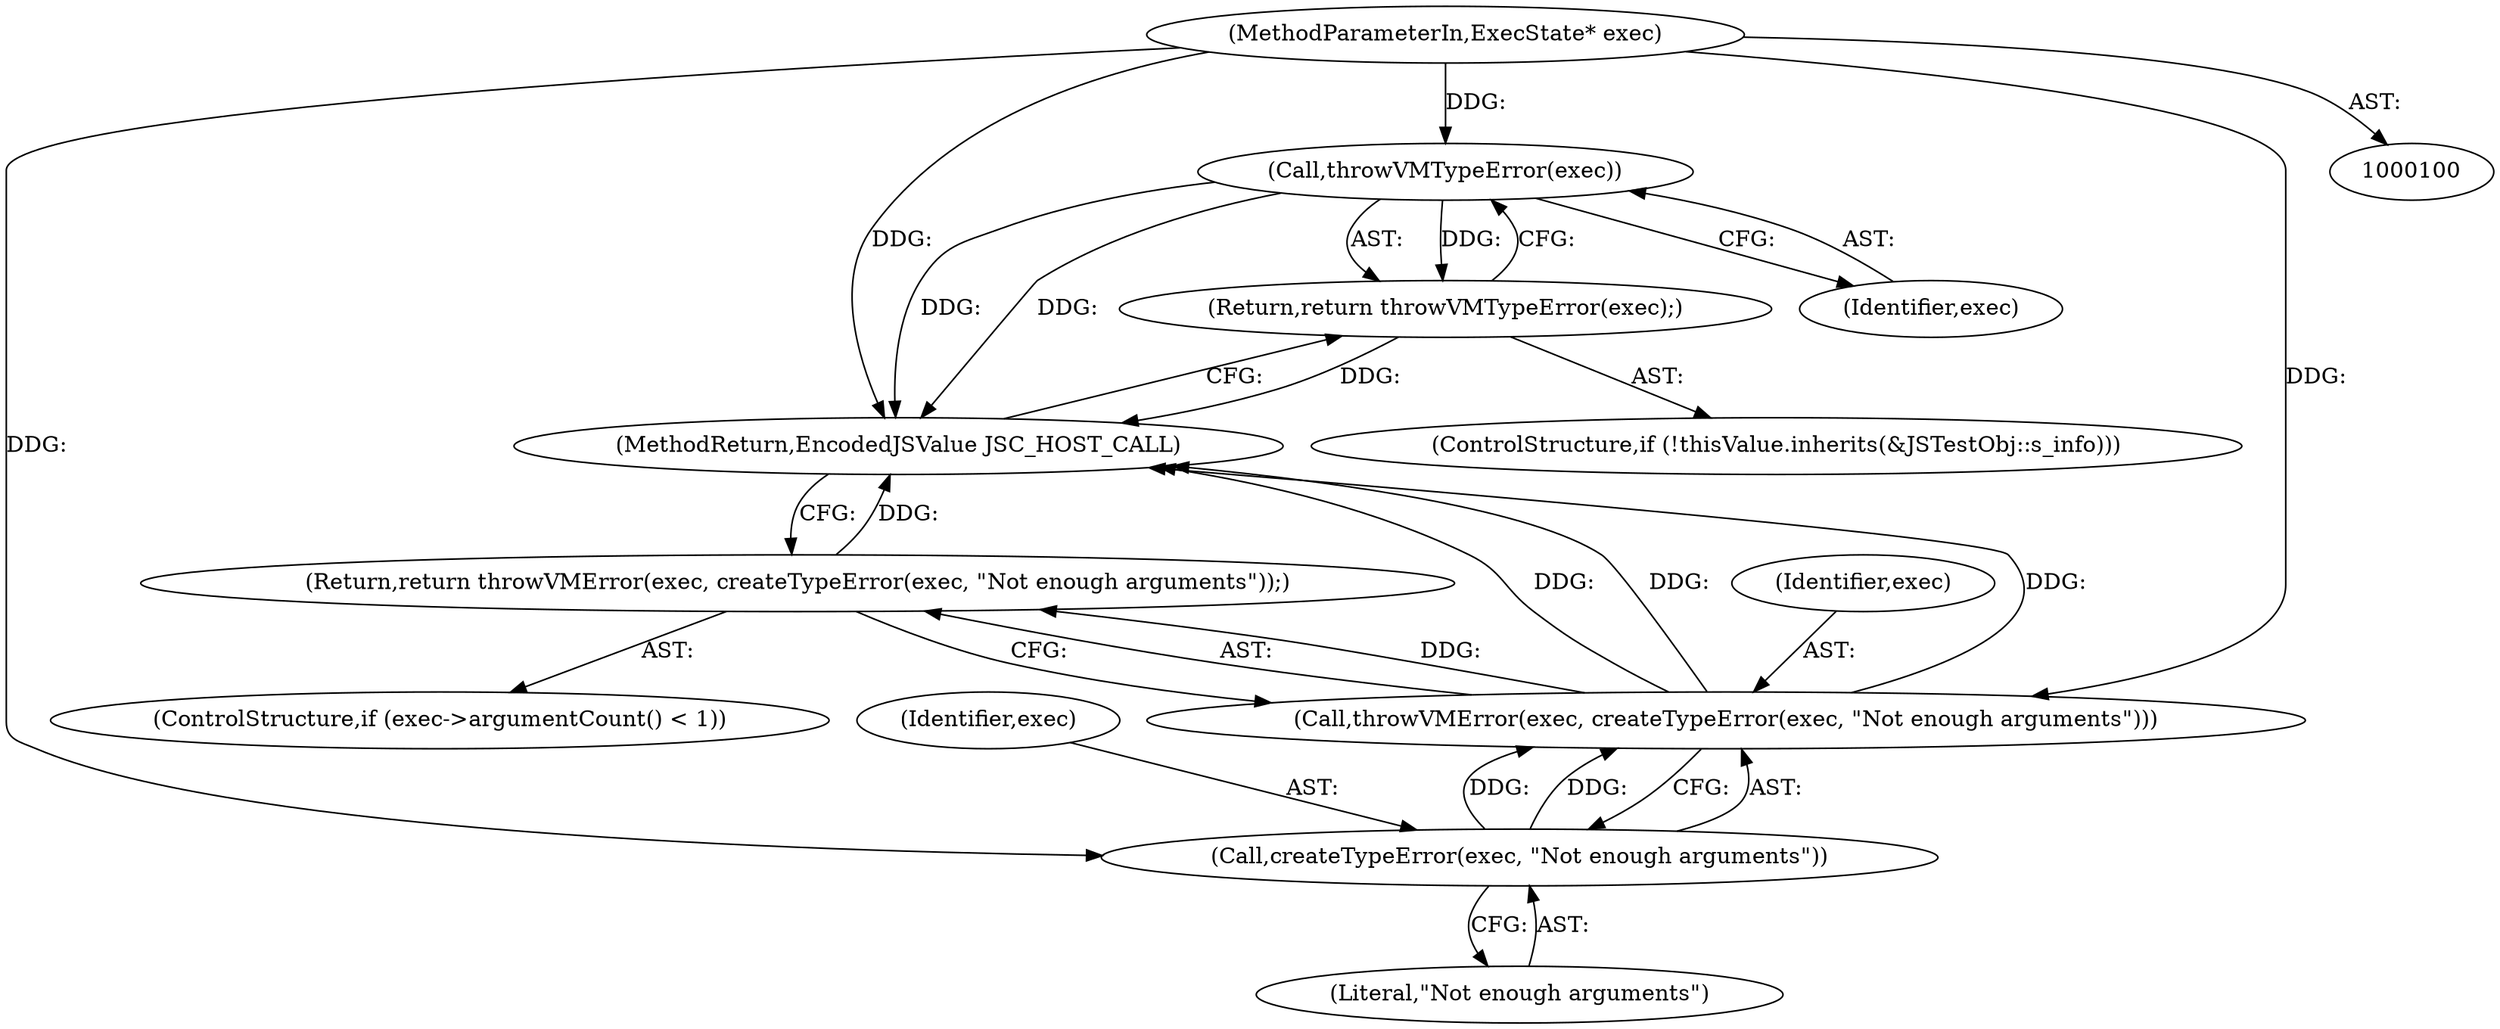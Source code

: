 digraph "1_Chrome_b944f670bb7a8a919daac497a4ea0536c954c201_50@pointer" {
"1000101" [label="(MethodParameterIn,ExecState* exec)"];
"1000113" [label="(Call,throwVMTypeError(exec))"];
"1000112" [label="(Return,return throwVMTypeError(exec);)"];
"1000132" [label="(Call,throwVMError(exec, createTypeError(exec, \"Not enough arguments\")))"];
"1000131" [label="(Return,return throwVMError(exec, createTypeError(exec, \"Not enough arguments\"));)"];
"1000134" [label="(Call,createTypeError(exec, \"Not enough arguments\"))"];
"1000101" [label="(MethodParameterIn,ExecState* exec)"];
"1000148" [label="(MethodReturn,EncodedJSValue JSC_HOST_CALL)"];
"1000131" [label="(Return,return throwVMError(exec, createTypeError(exec, \"Not enough arguments\"));)"];
"1000136" [label="(Literal,\"Not enough arguments\")"];
"1000112" [label="(Return,return throwVMTypeError(exec);)"];
"1000134" [label="(Call,createTypeError(exec, \"Not enough arguments\"))"];
"1000135" [label="(Identifier,exec)"];
"1000132" [label="(Call,throwVMError(exec, createTypeError(exec, \"Not enough arguments\")))"];
"1000107" [label="(ControlStructure,if (!thisValue.inherits(&JSTestObj::s_info)))"];
"1000127" [label="(ControlStructure,if (exec->argumentCount() < 1))"];
"1000113" [label="(Call,throwVMTypeError(exec))"];
"1000133" [label="(Identifier,exec)"];
"1000114" [label="(Identifier,exec)"];
"1000101" -> "1000100"  [label="AST: "];
"1000101" -> "1000148"  [label="DDG: "];
"1000101" -> "1000113"  [label="DDG: "];
"1000101" -> "1000132"  [label="DDG: "];
"1000101" -> "1000134"  [label="DDG: "];
"1000113" -> "1000112"  [label="AST: "];
"1000113" -> "1000114"  [label="CFG: "];
"1000114" -> "1000113"  [label="AST: "];
"1000112" -> "1000113"  [label="CFG: "];
"1000113" -> "1000148"  [label="DDG: "];
"1000113" -> "1000148"  [label="DDG: "];
"1000113" -> "1000112"  [label="DDG: "];
"1000112" -> "1000107"  [label="AST: "];
"1000148" -> "1000112"  [label="CFG: "];
"1000112" -> "1000148"  [label="DDG: "];
"1000132" -> "1000131"  [label="AST: "];
"1000132" -> "1000134"  [label="CFG: "];
"1000133" -> "1000132"  [label="AST: "];
"1000134" -> "1000132"  [label="AST: "];
"1000131" -> "1000132"  [label="CFG: "];
"1000132" -> "1000148"  [label="DDG: "];
"1000132" -> "1000148"  [label="DDG: "];
"1000132" -> "1000148"  [label="DDG: "];
"1000132" -> "1000131"  [label="DDG: "];
"1000134" -> "1000132"  [label="DDG: "];
"1000134" -> "1000132"  [label="DDG: "];
"1000131" -> "1000127"  [label="AST: "];
"1000148" -> "1000131"  [label="CFG: "];
"1000131" -> "1000148"  [label="DDG: "];
"1000134" -> "1000136"  [label="CFG: "];
"1000135" -> "1000134"  [label="AST: "];
"1000136" -> "1000134"  [label="AST: "];
}
